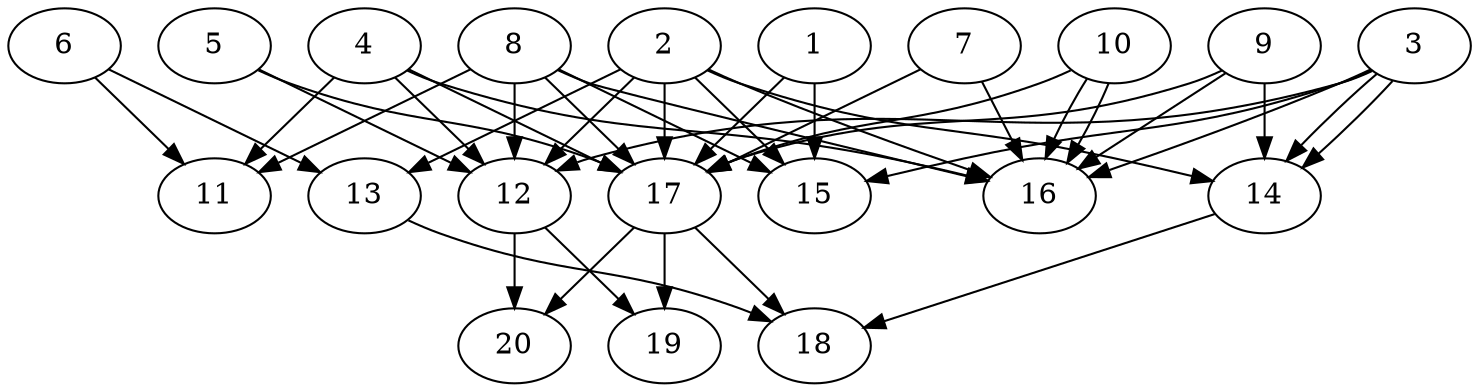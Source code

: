// DAG automatically generated by daggen at Tue Jul 23 14:34:08 2019
// ./daggen --dot -n 20 --ccr 0.4 --fat 0.7 --regular 0.5 --density 0.8 --mindata 5242880 --maxdata 52428800 
digraph G {
  1 [size="92892160", alpha="0.14", expect_size="37156864"] 
  1 -> 15 [size ="37156864"]
  1 -> 17 [size ="37156864"]
  2 [size="70650880", alpha="0.16", expect_size="28260352"] 
  2 -> 12 [size ="28260352"]
  2 -> 13 [size ="28260352"]
  2 -> 14 [size ="28260352"]
  2 -> 15 [size ="28260352"]
  2 -> 16 [size ="28260352"]
  2 -> 17 [size ="28260352"]
  3 [size="96860160", alpha="0.15", expect_size="38744064"] 
  3 -> 12 [size ="38744064"]
  3 -> 14 [size ="38744064"]
  3 -> 14 [size ="38744064"]
  3 -> 15 [size ="38744064"]
  3 -> 16 [size ="38744064"]
  4 [size="130757120", alpha="0.01", expect_size="52302848"] 
  4 -> 11 [size ="52302848"]
  4 -> 12 [size ="52302848"]
  4 -> 16 [size ="52302848"]
  4 -> 17 [size ="52302848"]
  5 [size="108288000", alpha="0.19", expect_size="43315200"] 
  5 -> 12 [size ="43315200"]
  5 -> 17 [size ="43315200"]
  6 [size="122644480", alpha="0.14", expect_size="49057792"] 
  6 -> 11 [size ="49057792"]
  6 -> 13 [size ="49057792"]
  7 [size="39539200", alpha="0.10", expect_size="15815680"] 
  7 -> 16 [size ="15815680"]
  7 -> 17 [size ="15815680"]
  8 [size="23902720", alpha="0.08", expect_size="9561088"] 
  8 -> 11 [size ="9561088"]
  8 -> 12 [size ="9561088"]
  8 -> 15 [size ="9561088"]
  8 -> 16 [size ="9561088"]
  8 -> 17 [size ="9561088"]
  9 [size="84899840", alpha="0.02", expect_size="33959936"] 
  9 -> 14 [size ="33959936"]
  9 -> 16 [size ="33959936"]
  9 -> 17 [size ="33959936"]
  10 [size="97187840", alpha="0.09", expect_size="38875136"] 
  10 -> 16 [size ="38875136"]
  10 -> 16 [size ="38875136"]
  10 -> 17 [size ="38875136"]
  11 [size="73021440", alpha="0.09", expect_size="29208576"] 
  12 [size="38604800", alpha="0.17", expect_size="15441920"] 
  12 -> 19 [size ="15441920"]
  12 -> 20 [size ="15441920"]
  13 [size="13555200", alpha="0.07", expect_size="5422080"] 
  13 -> 18 [size ="5422080"]
  14 [size="100111360", alpha="0.13", expect_size="40044544"] 
  14 -> 18 [size ="40044544"]
  15 [size="105830400", alpha="0.03", expect_size="42332160"] 
  16 [size="98155520", alpha="0.14", expect_size="39262208"] 
  17 [size="62410240", alpha="0.01", expect_size="24964096"] 
  17 -> 18 [size ="24964096"]
  17 -> 19 [size ="24964096"]
  17 -> 20 [size ="24964096"]
  18 [size="123957760", alpha="0.06", expect_size="49583104"] 
  19 [size="53104640", alpha="0.01", expect_size="21241856"] 
  20 [size="62727680", alpha="0.13", expect_size="25091072"] 
}
